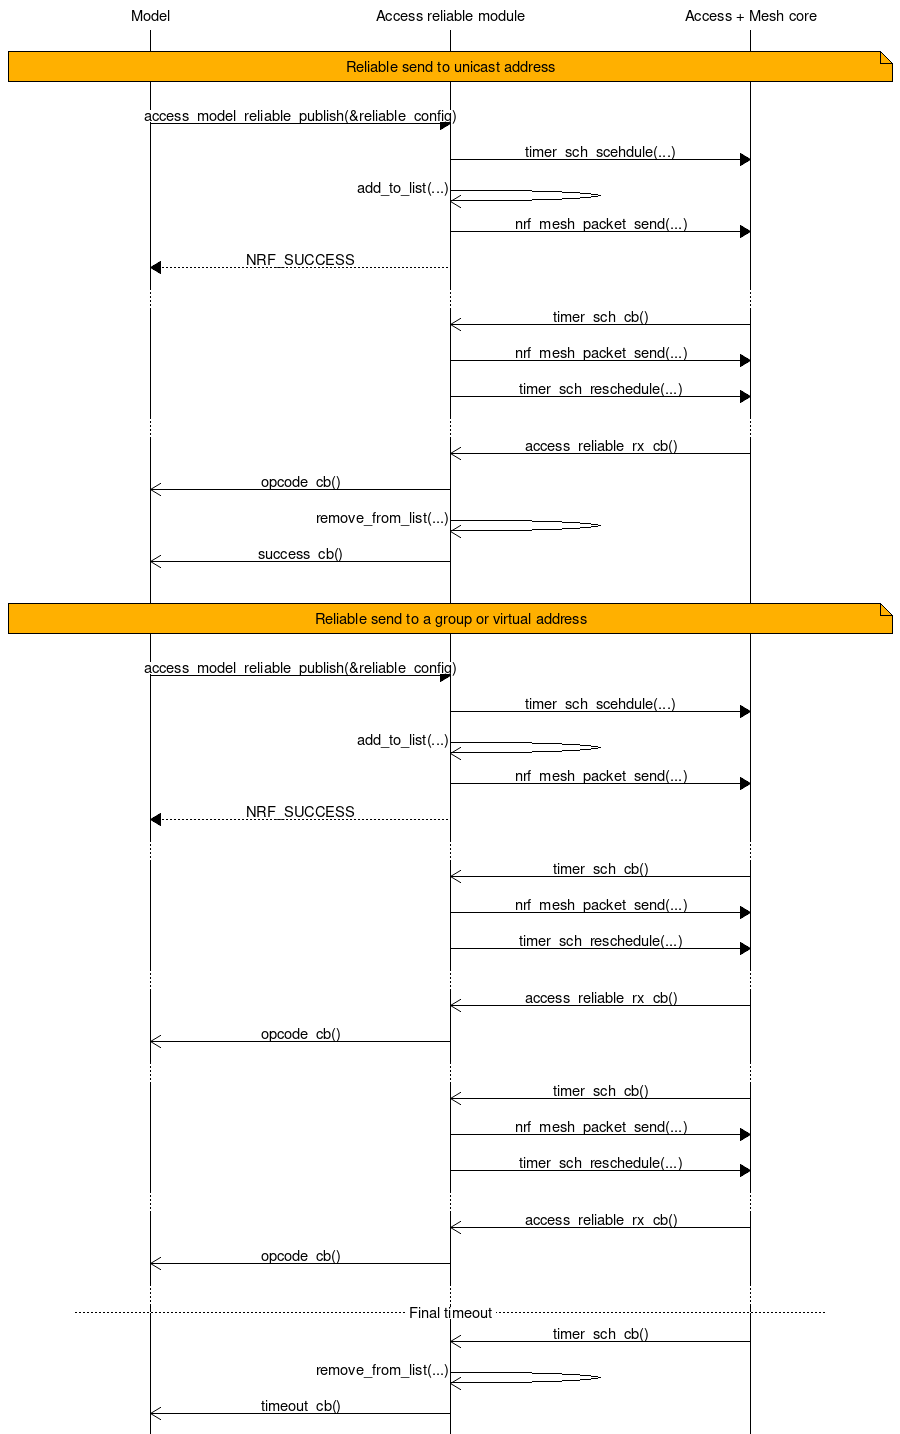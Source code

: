 msc {
    hscale="1.5";
    model[label="Model"],
    access[label="Access reliable module"],
    core[label="Access + Mesh core"];

    |||;
    model note core[label="Reliable send to unicast address", textbgcolor="#FFB000"];
    |||;
    model => access[label="access_model_reliable_publish(&reliable_config)"];
    access => core[label="timer_sch_scehdule(...)"];
    access =>> access[label="add_to_list(...)"];
    access => core[label="nrf_mesh_packet_send(...)"];
    model << access[label="NRF_SUCCESS"];

    ...;
    access <<= core[label="timer_sch_cb()"];
    access => core[label="nrf_mesh_packet_send(...)"];
    access => core[label="timer_sch_reschedule(...)"];
    ...;
    access <<= core[label="access_reliable_rx_cb()"];
    access =>> model[label="opcode_cb()"];
    access =>> access[label="remove_from_list(...)"];
    access =>> model[label="success_cb()"];
    |||;

    model note core[label="Reliable send to a group or virtual address", textbgcolor="#FFB000"];
    |||;
    model => access[label="access_model_reliable_publish(&reliable_config)"];
    access => core[label="timer_sch_scehdule(...)"];
    access =>> access[label="add_to_list(...)"];
    access => core[label="nrf_mesh_packet_send(...)"];
    model << access[label="NRF_SUCCESS"];

    ...;
    access <<= core[label="timer_sch_cb()"];
    access => core[label="nrf_mesh_packet_send(...)"];
    access => core[label="timer_sch_reschedule(...)"];
    ...;
    access <<= core[label="access_reliable_rx_cb()"];
    access =>> model[label="opcode_cb()"];
    ...;
    access <<= core[label="timer_sch_cb()"];
    access => core[label="nrf_mesh_packet_send(...)"];
    access => core[label="timer_sch_reschedule(...)"];
    ...;
    access <<= core[label="access_reliable_rx_cb()"];
    access =>> model[label="opcode_cb()"];
    ...;
    ---[label=" Final timeout "];
    access <<= core[label="timer_sch_cb()"];
    access =>> access[label="remove_from_list(...)"];
    access =>> model[label="timeout_cb()"];
}